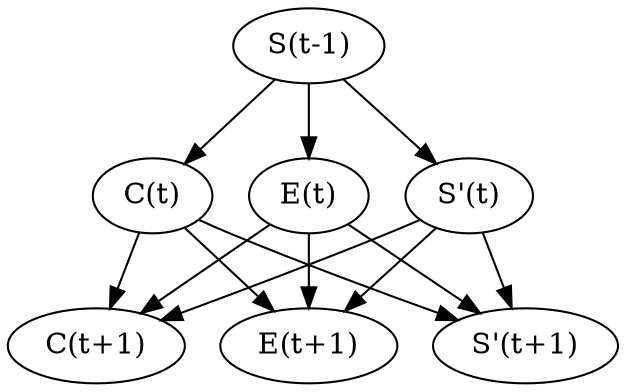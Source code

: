 digraph G {
	sminus1[label="S(t-1)"];

	c[label="C(t)"];
	e[label="E(t)"];
	sPrime[label="S'(t)"];

	c1[label="C(t+1)"];
	e1[label="E(t+1)"];
	sPrime1[label="S'(t+1)"];

	sminus1 -> c;
	sminus1 -> e;
	sminus1 -> sPrime;

	c -> c1;
	c -> e1;
	c -> sPrime1;

	e -> c1;
	e -> e1;
	e -> sPrime1;

	sPrime -> c1;
	sPrime -> e1;
	sPrime -> sPrime1;

}
